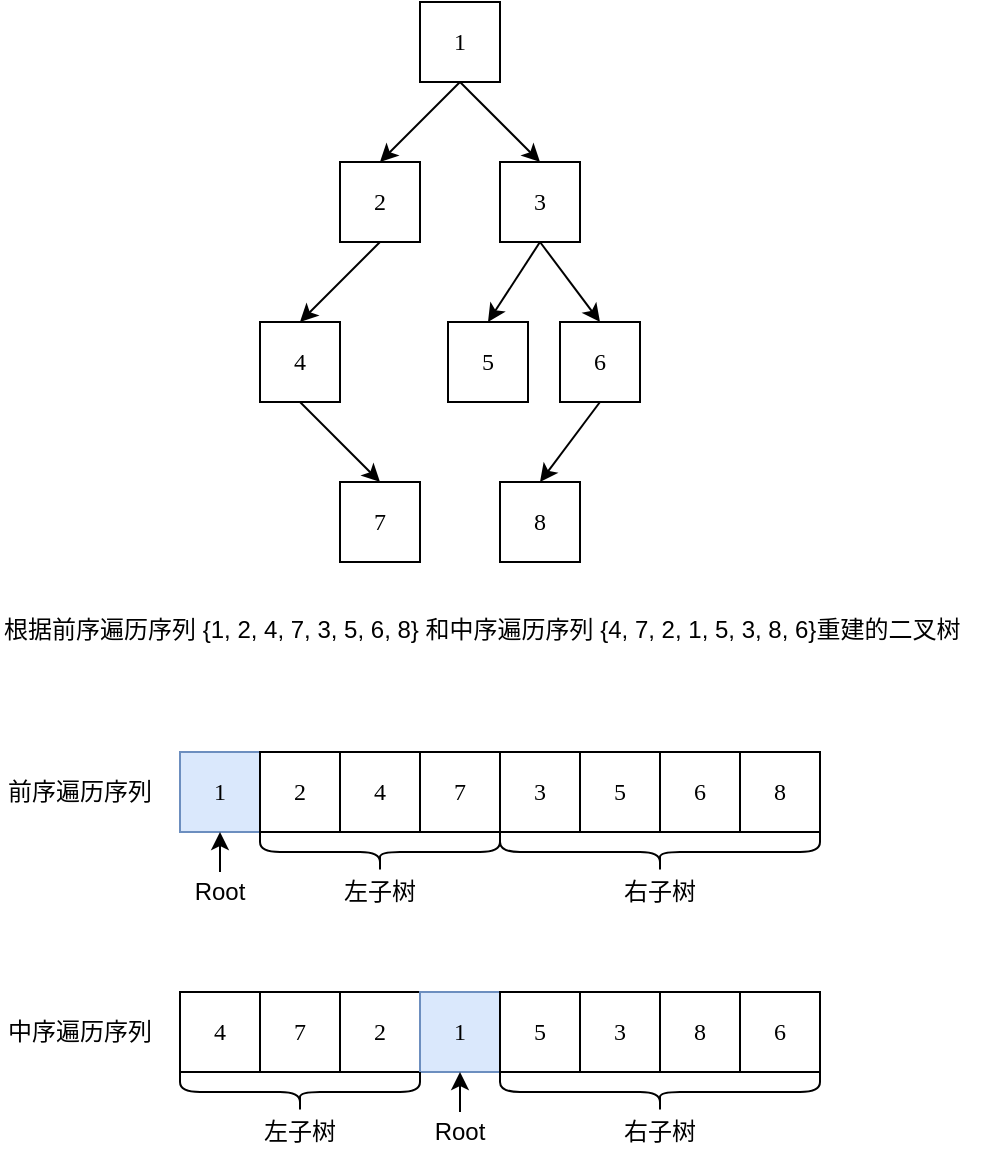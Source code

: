 <mxfile version="15.2.7" type="device"><diagram id="b_qanQ4C6p9xLSVXnWSu" name="第 1 页"><mxGraphModel dx="749" dy="633" grid="1" gridSize="10" guides="1" tooltips="1" connect="1" arrows="1" fold="1" page="1" pageScale="1" pageWidth="827" pageHeight="1169" math="0" shadow="0"><root><mxCell id="0"/><mxCell id="1" parent="0"/><mxCell id="SJnCSVBkhDAxisUh45Do-19" value="" style="group" vertex="1" connectable="0" parent="1"><mxGeometry x="360" y="240" width="190" height="280" as="geometry"/></mxCell><mxCell id="SJnCSVBkhDAxisUh45Do-1" value="&lt;font face=&quot;Lucida Console&quot;&gt;1&lt;/font&gt;" style="rounded=0;whiteSpace=wrap;html=1;" vertex="1" parent="SJnCSVBkhDAxisUh45Do-19"><mxGeometry x="80" width="40" height="40" as="geometry"/></mxCell><mxCell id="SJnCSVBkhDAxisUh45Do-2" value="&lt;font face=&quot;Lucida Console&quot;&gt;2&lt;/font&gt;" style="rounded=0;whiteSpace=wrap;html=1;" vertex="1" parent="SJnCSVBkhDAxisUh45Do-19"><mxGeometry x="40" y="80" width="40" height="40" as="geometry"/></mxCell><mxCell id="SJnCSVBkhDAxisUh45Do-11" style="rounded=0;orthogonalLoop=1;jettySize=auto;html=1;exitX=0.5;exitY=1;exitDx=0;exitDy=0;entryX=0.5;entryY=0;entryDx=0;entryDy=0;" edge="1" parent="SJnCSVBkhDAxisUh45Do-19" source="SJnCSVBkhDAxisUh45Do-1" target="SJnCSVBkhDAxisUh45Do-2"><mxGeometry relative="1" as="geometry"/></mxCell><mxCell id="SJnCSVBkhDAxisUh45Do-3" value="&lt;font face=&quot;Lucida Console&quot;&gt;3&lt;/font&gt;" style="rounded=0;whiteSpace=wrap;html=1;" vertex="1" parent="SJnCSVBkhDAxisUh45Do-19"><mxGeometry x="120" y="80" width="40" height="40" as="geometry"/></mxCell><mxCell id="SJnCSVBkhDAxisUh45Do-13" style="edgeStyle=none;rounded=0;orthogonalLoop=1;jettySize=auto;html=1;exitX=0.5;exitY=1;exitDx=0;exitDy=0;entryX=0.5;entryY=0;entryDx=0;entryDy=0;" edge="1" parent="SJnCSVBkhDAxisUh45Do-19" source="SJnCSVBkhDAxisUh45Do-1" target="SJnCSVBkhDAxisUh45Do-3"><mxGeometry relative="1" as="geometry"/></mxCell><mxCell id="SJnCSVBkhDAxisUh45Do-4" value="&lt;font face=&quot;Lucida Console&quot;&gt;4&lt;/font&gt;" style="rounded=0;whiteSpace=wrap;html=1;" vertex="1" parent="SJnCSVBkhDAxisUh45Do-19"><mxGeometry y="160" width="40" height="40" as="geometry"/></mxCell><mxCell id="SJnCSVBkhDAxisUh45Do-14" style="edgeStyle=none;rounded=0;orthogonalLoop=1;jettySize=auto;html=1;exitX=0.5;exitY=1;exitDx=0;exitDy=0;entryX=0.5;entryY=0;entryDx=0;entryDy=0;" edge="1" parent="SJnCSVBkhDAxisUh45Do-19" source="SJnCSVBkhDAxisUh45Do-2" target="SJnCSVBkhDAxisUh45Do-4"><mxGeometry relative="1" as="geometry"/></mxCell><mxCell id="SJnCSVBkhDAxisUh45Do-5" value="&lt;font face=&quot;Lucida Console&quot;&gt;5&lt;/font&gt;" style="rounded=0;whiteSpace=wrap;html=1;" vertex="1" parent="SJnCSVBkhDAxisUh45Do-19"><mxGeometry x="94" y="160" width="40" height="40" as="geometry"/></mxCell><mxCell id="SJnCSVBkhDAxisUh45Do-15" style="edgeStyle=none;rounded=0;orthogonalLoop=1;jettySize=auto;html=1;exitX=0.5;exitY=1;exitDx=0;exitDy=0;entryX=0.5;entryY=0;entryDx=0;entryDy=0;" edge="1" parent="SJnCSVBkhDAxisUh45Do-19" source="SJnCSVBkhDAxisUh45Do-3" target="SJnCSVBkhDAxisUh45Do-5"><mxGeometry relative="1" as="geometry"/></mxCell><mxCell id="SJnCSVBkhDAxisUh45Do-6" value="&lt;font face=&quot;Lucida Console&quot;&gt;7&lt;/font&gt;" style="rounded=0;whiteSpace=wrap;html=1;" vertex="1" parent="SJnCSVBkhDAxisUh45Do-19"><mxGeometry x="40" y="240" width="40" height="40" as="geometry"/></mxCell><mxCell id="SJnCSVBkhDAxisUh45Do-17" style="edgeStyle=none;rounded=0;orthogonalLoop=1;jettySize=auto;html=1;exitX=0.5;exitY=1;exitDx=0;exitDy=0;entryX=0.5;entryY=0;entryDx=0;entryDy=0;" edge="1" parent="SJnCSVBkhDAxisUh45Do-19" source="SJnCSVBkhDAxisUh45Do-4" target="SJnCSVBkhDAxisUh45Do-6"><mxGeometry relative="1" as="geometry"/></mxCell><mxCell id="SJnCSVBkhDAxisUh45Do-7" value="&lt;font face=&quot;Lucida Console&quot;&gt;6&lt;/font&gt;" style="rounded=0;whiteSpace=wrap;html=1;" vertex="1" parent="SJnCSVBkhDAxisUh45Do-19"><mxGeometry x="150" y="160" width="40" height="40" as="geometry"/></mxCell><mxCell id="SJnCSVBkhDAxisUh45Do-16" style="edgeStyle=none;rounded=0;orthogonalLoop=1;jettySize=auto;html=1;exitX=0.5;exitY=1;exitDx=0;exitDy=0;entryX=0.5;entryY=0;entryDx=0;entryDy=0;" edge="1" parent="SJnCSVBkhDAxisUh45Do-19" source="SJnCSVBkhDAxisUh45Do-3" target="SJnCSVBkhDAxisUh45Do-7"><mxGeometry relative="1" as="geometry"/></mxCell><mxCell id="SJnCSVBkhDAxisUh45Do-8" value="&lt;font face=&quot;Lucida Console&quot;&gt;8&lt;/font&gt;" style="rounded=0;whiteSpace=wrap;html=1;" vertex="1" parent="SJnCSVBkhDAxisUh45Do-19"><mxGeometry x="120" y="240" width="40" height="40" as="geometry"/></mxCell><mxCell id="SJnCSVBkhDAxisUh45Do-18" style="edgeStyle=none;rounded=0;orthogonalLoop=1;jettySize=auto;html=1;exitX=0.5;exitY=1;exitDx=0;exitDy=0;entryX=0.5;entryY=0;entryDx=0;entryDy=0;" edge="1" parent="SJnCSVBkhDAxisUh45Do-19" source="SJnCSVBkhDAxisUh45Do-7" target="SJnCSVBkhDAxisUh45Do-8"><mxGeometry relative="1" as="geometry"/></mxCell><mxCell id="SJnCSVBkhDAxisUh45Do-28" value="" style="group" vertex="1" connectable="0" parent="1"><mxGeometry x="320" y="615" width="320" height="40" as="geometry"/></mxCell><mxCell id="SJnCSVBkhDAxisUh45Do-20" value="&lt;font face=&quot;Lucida Console&quot;&gt;1&lt;/font&gt;" style="rounded=0;whiteSpace=wrap;html=1;fillColor=#dae8fc;strokeColor=#6c8ebf;" vertex="1" parent="SJnCSVBkhDAxisUh45Do-28"><mxGeometry width="40" height="40" as="geometry"/></mxCell><mxCell id="SJnCSVBkhDAxisUh45Do-21" value="&lt;font face=&quot;Lucida Console&quot;&gt;2&lt;/font&gt;" style="rounded=0;whiteSpace=wrap;html=1;" vertex="1" parent="SJnCSVBkhDAxisUh45Do-28"><mxGeometry x="40" width="40" height="40" as="geometry"/></mxCell><mxCell id="SJnCSVBkhDAxisUh45Do-22" value="&lt;font face=&quot;Lucida Console&quot;&gt;4&lt;/font&gt;" style="rounded=0;whiteSpace=wrap;html=1;" vertex="1" parent="SJnCSVBkhDAxisUh45Do-28"><mxGeometry x="80" width="40" height="40" as="geometry"/></mxCell><mxCell id="SJnCSVBkhDAxisUh45Do-23" value="&lt;font face=&quot;Lucida Console&quot;&gt;7&lt;/font&gt;" style="rounded=0;whiteSpace=wrap;html=1;" vertex="1" parent="SJnCSVBkhDAxisUh45Do-28"><mxGeometry x="120" width="40" height="40" as="geometry"/></mxCell><mxCell id="SJnCSVBkhDAxisUh45Do-24" value="&lt;font face=&quot;Lucida Console&quot;&gt;3&lt;/font&gt;" style="rounded=0;whiteSpace=wrap;html=1;" vertex="1" parent="SJnCSVBkhDAxisUh45Do-28"><mxGeometry x="160" width="40" height="40" as="geometry"/></mxCell><mxCell id="SJnCSVBkhDAxisUh45Do-25" value="&lt;font face=&quot;Lucida Console&quot;&gt;5&lt;/font&gt;" style="rounded=0;whiteSpace=wrap;html=1;" vertex="1" parent="SJnCSVBkhDAxisUh45Do-28"><mxGeometry x="200" width="40" height="40" as="geometry"/></mxCell><mxCell id="SJnCSVBkhDAxisUh45Do-26" value="&lt;font face=&quot;Lucida Console&quot;&gt;6&lt;/font&gt;" style="rounded=0;whiteSpace=wrap;html=1;" vertex="1" parent="SJnCSVBkhDAxisUh45Do-28"><mxGeometry x="240" width="40" height="40" as="geometry"/></mxCell><mxCell id="SJnCSVBkhDAxisUh45Do-27" value="&lt;font face=&quot;Lucida Console&quot;&gt;8&lt;/font&gt;" style="rounded=0;whiteSpace=wrap;html=1;" vertex="1" parent="SJnCSVBkhDAxisUh45Do-28"><mxGeometry x="280" width="40" height="40" as="geometry"/></mxCell><mxCell id="SJnCSVBkhDAxisUh45Do-29" value="" style="group" vertex="1" connectable="0" parent="1"><mxGeometry x="320" y="735" width="320" height="40" as="geometry"/></mxCell><mxCell id="SJnCSVBkhDAxisUh45Do-30" value="&lt;font face=&quot;Lucida Console&quot;&gt;4&lt;/font&gt;" style="rounded=0;whiteSpace=wrap;html=1;" vertex="1" parent="SJnCSVBkhDAxisUh45Do-29"><mxGeometry width="40" height="40" as="geometry"/></mxCell><mxCell id="SJnCSVBkhDAxisUh45Do-31" value="&lt;font face=&quot;Lucida Console&quot;&gt;7&lt;/font&gt;" style="rounded=0;whiteSpace=wrap;html=1;" vertex="1" parent="SJnCSVBkhDAxisUh45Do-29"><mxGeometry x="40" width="40" height="40" as="geometry"/></mxCell><mxCell id="SJnCSVBkhDAxisUh45Do-32" value="&lt;font face=&quot;Lucida Console&quot;&gt;2&lt;/font&gt;" style="rounded=0;whiteSpace=wrap;html=1;" vertex="1" parent="SJnCSVBkhDAxisUh45Do-29"><mxGeometry x="80" width="40" height="40" as="geometry"/></mxCell><mxCell id="SJnCSVBkhDAxisUh45Do-33" value="&lt;font face=&quot;Lucida Console&quot;&gt;1&lt;/font&gt;" style="rounded=0;whiteSpace=wrap;html=1;fillColor=#dae8fc;strokeColor=#6c8ebf;" vertex="1" parent="SJnCSVBkhDAxisUh45Do-29"><mxGeometry x="120" width="40" height="40" as="geometry"/></mxCell><mxCell id="SJnCSVBkhDAxisUh45Do-34" value="&lt;font face=&quot;Lucida Console&quot;&gt;5&lt;/font&gt;" style="rounded=0;whiteSpace=wrap;html=1;" vertex="1" parent="SJnCSVBkhDAxisUh45Do-29"><mxGeometry x="160" width="40" height="40" as="geometry"/></mxCell><mxCell id="SJnCSVBkhDAxisUh45Do-35" value="&lt;font face=&quot;Lucida Console&quot;&gt;3&lt;/font&gt;" style="rounded=0;whiteSpace=wrap;html=1;" vertex="1" parent="SJnCSVBkhDAxisUh45Do-29"><mxGeometry x="200" width="40" height="40" as="geometry"/></mxCell><mxCell id="SJnCSVBkhDAxisUh45Do-36" value="&lt;font face=&quot;Lucida Console&quot;&gt;8&lt;/font&gt;" style="rounded=0;whiteSpace=wrap;html=1;" vertex="1" parent="SJnCSVBkhDAxisUh45Do-29"><mxGeometry x="240" width="40" height="40" as="geometry"/></mxCell><mxCell id="SJnCSVBkhDAxisUh45Do-37" value="&lt;font face=&quot;Lucida Console&quot;&gt;6&lt;/font&gt;" style="rounded=0;whiteSpace=wrap;html=1;" vertex="1" parent="SJnCSVBkhDAxisUh45Do-29"><mxGeometry x="280" width="40" height="40" as="geometry"/></mxCell><mxCell id="SJnCSVBkhDAxisUh45Do-39" style="edgeStyle=none;rounded=0;orthogonalLoop=1;jettySize=auto;html=1;exitX=0.5;exitY=0;exitDx=0;exitDy=0;entryX=0.5;entryY=1;entryDx=0;entryDy=0;" edge="1" parent="1" source="SJnCSVBkhDAxisUh45Do-38" target="SJnCSVBkhDAxisUh45Do-20"><mxGeometry relative="1" as="geometry"/></mxCell><mxCell id="SJnCSVBkhDAxisUh45Do-38" value="Root" style="text;html=1;strokeColor=none;fillColor=none;align=center;verticalAlign=middle;whiteSpace=wrap;rounded=0;" vertex="1" parent="1"><mxGeometry x="320" y="675" width="40" height="20" as="geometry"/></mxCell><mxCell id="SJnCSVBkhDAxisUh45Do-43" style="edgeStyle=none;rounded=0;orthogonalLoop=1;jettySize=auto;html=1;exitX=0.5;exitY=0;exitDx=0;exitDy=0;entryX=0.5;entryY=1;entryDx=0;entryDy=0;" edge="1" parent="1" source="SJnCSVBkhDAxisUh45Do-42" target="SJnCSVBkhDAxisUh45Do-33"><mxGeometry relative="1" as="geometry"/></mxCell><mxCell id="SJnCSVBkhDAxisUh45Do-42" value="Root" style="text;html=1;strokeColor=none;fillColor=none;align=center;verticalAlign=middle;whiteSpace=wrap;rounded=0;" vertex="1" parent="1"><mxGeometry x="440" y="795" width="40" height="20" as="geometry"/></mxCell><mxCell id="SJnCSVBkhDAxisUh45Do-44" value="" style="shape=curlyBracket;whiteSpace=wrap;html=1;rounded=1;rotation=-90;" vertex="1" parent="1"><mxGeometry x="410" y="605" width="20" height="120" as="geometry"/></mxCell><mxCell id="SJnCSVBkhDAxisUh45Do-45" value="左子树" style="text;html=1;strokeColor=none;fillColor=none;align=center;verticalAlign=middle;whiteSpace=wrap;rounded=0;" vertex="1" parent="1"><mxGeometry x="400" y="675" width="40" height="20" as="geometry"/></mxCell><mxCell id="SJnCSVBkhDAxisUh45Do-46" value="" style="shape=curlyBracket;whiteSpace=wrap;html=1;rounded=1;rotation=-90;" vertex="1" parent="1"><mxGeometry x="550" y="585" width="20" height="160" as="geometry"/></mxCell><mxCell id="SJnCSVBkhDAxisUh45Do-47" value="右子树" style="text;html=1;strokeColor=none;fillColor=none;align=center;verticalAlign=middle;whiteSpace=wrap;rounded=0;" vertex="1" parent="1"><mxGeometry x="540" y="675" width="40" height="20" as="geometry"/></mxCell><mxCell id="SJnCSVBkhDAxisUh45Do-48" value="" style="shape=curlyBracket;whiteSpace=wrap;html=1;rounded=1;rotation=-90;" vertex="1" parent="1"><mxGeometry x="370" y="725" width="20" height="120" as="geometry"/></mxCell><mxCell id="SJnCSVBkhDAxisUh45Do-49" value="左子树" style="text;html=1;strokeColor=none;fillColor=none;align=center;verticalAlign=middle;whiteSpace=wrap;rounded=0;" vertex="1" parent="1"><mxGeometry x="360" y="795" width="40" height="20" as="geometry"/></mxCell><mxCell id="SJnCSVBkhDAxisUh45Do-50" value="" style="shape=curlyBracket;whiteSpace=wrap;html=1;rounded=1;rotation=-90;" vertex="1" parent="1"><mxGeometry x="550" y="705" width="20" height="160" as="geometry"/></mxCell><mxCell id="SJnCSVBkhDAxisUh45Do-51" value="右子树" style="text;html=1;strokeColor=none;fillColor=none;align=center;verticalAlign=middle;whiteSpace=wrap;rounded=0;" vertex="1" parent="1"><mxGeometry x="540" y="795" width="40" height="20" as="geometry"/></mxCell><mxCell id="SJnCSVBkhDAxisUh45Do-52" value="&lt;span class=&quot;fontstyle0&quot;&gt;根据前序遍历序列&amp;nbsp;&lt;/span&gt;&lt;span class=&quot;fontstyle1&quot;&gt;{1, 2, 4, 7, 3, 5, 6,&amp;nbsp;&lt;/span&gt;&lt;span class=&quot;fontstyle1&quot;&gt;8}&amp;nbsp;&lt;/span&gt;&lt;span class=&quot;fontstyle0&quot;&gt;和中序遍历序列&amp;nbsp;&lt;/span&gt;&lt;span class=&quot;fontstyle1&quot;&gt;{4, 7, 2, 1, 5, 3, 8, 6}&lt;/span&gt;&lt;span class=&quot;fontstyle0&quot;&gt;重建的二叉树&lt;/span&gt; &lt;br&gt;" style="text;whiteSpace=wrap;html=1;" vertex="1" parent="1"><mxGeometry x="230" y="540" width="490" height="60" as="geometry"/></mxCell><mxCell id="SJnCSVBkhDAxisUh45Do-53" value="前序遍历序列" style="text;html=1;strokeColor=none;fillColor=none;align=center;verticalAlign=middle;whiteSpace=wrap;rounded=0;" vertex="1" parent="1"><mxGeometry x="230" y="625" width="80" height="20" as="geometry"/></mxCell><mxCell id="SJnCSVBkhDAxisUh45Do-54" value="中序遍历序列" style="text;html=1;strokeColor=none;fillColor=none;align=center;verticalAlign=middle;whiteSpace=wrap;rounded=0;" vertex="1" parent="1"><mxGeometry x="230" y="745" width="80" height="20" as="geometry"/></mxCell></root></mxGraphModel></diagram></mxfile>